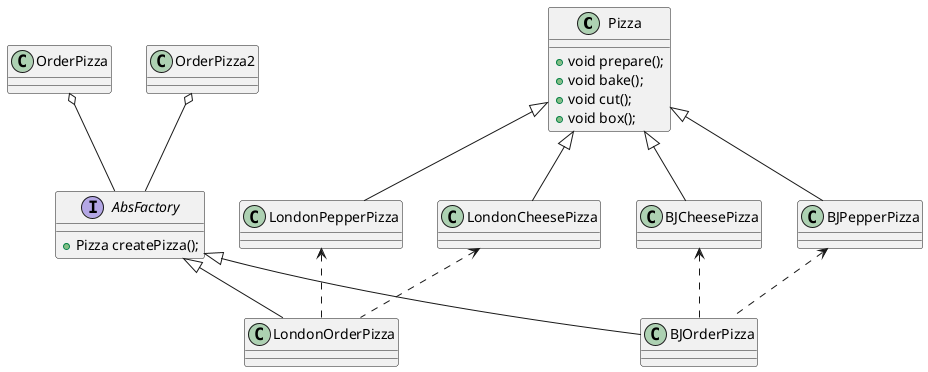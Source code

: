 @startuml
'https://plantuml.com/class-diagram


class Pizza{
    + void prepare();
    + void bake();
    + void cut();
    + void box();
}

class BJCheesePizza{}

class BJPepperPizza{}

class LondonCheesePizza{}

class LondonPepperPizza{}

Interface AbsFactory{
    + Pizza createPizza();
}

class BJOrderPizza{}

class LondonOrderPizza{}

class OrderPizza{}
class OrderPizza2{}

Pizza <|-- BJCheesePizza
Pizza <|-- BJPepperPizza
Pizza <|-- LondonCheesePizza
Pizza <|-- LondonPepperPizza

BJCheesePizza <.. BJOrderPizza
BJPepperPizza <.. BJOrderPizza
LondonCheesePizza <.. LondonOrderPizza
LondonPepperPizza <.. LondonOrderPizza

AbsFactory <|-- BJOrderPizza
AbsFactory <|-- LondonOrderPizza

OrderPizza o-- AbsFactory
OrderPizza2 o-- AbsFactory

@enduml